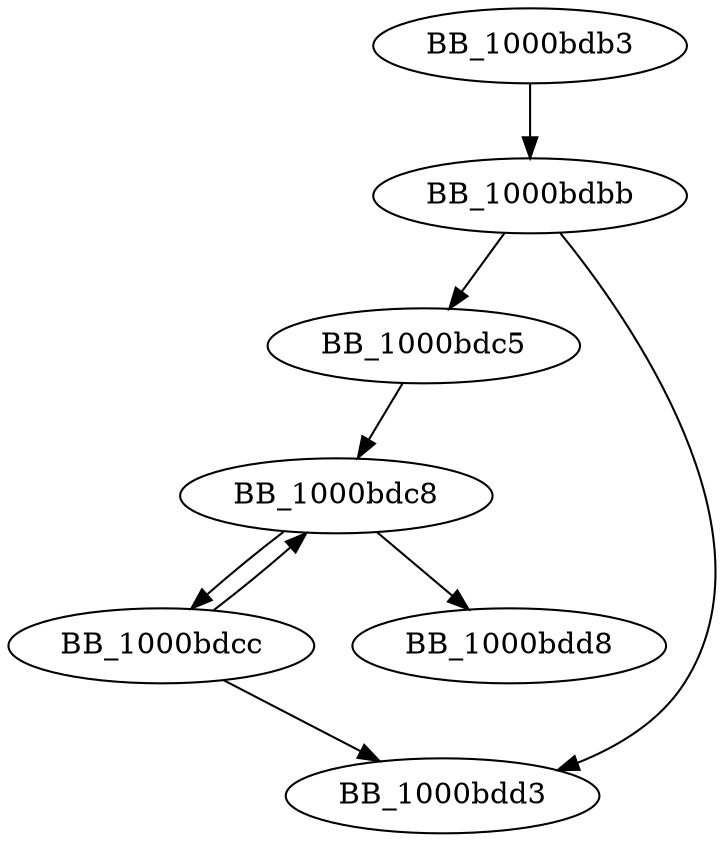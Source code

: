 DiGraph __IsExceptionObjectToBeDestroyed{
BB_1000bdb3->BB_1000bdbb
BB_1000bdbb->BB_1000bdc5
BB_1000bdbb->BB_1000bdd3
BB_1000bdc5->BB_1000bdc8
BB_1000bdc8->BB_1000bdcc
BB_1000bdc8->BB_1000bdd8
BB_1000bdcc->BB_1000bdc8
BB_1000bdcc->BB_1000bdd3
}
